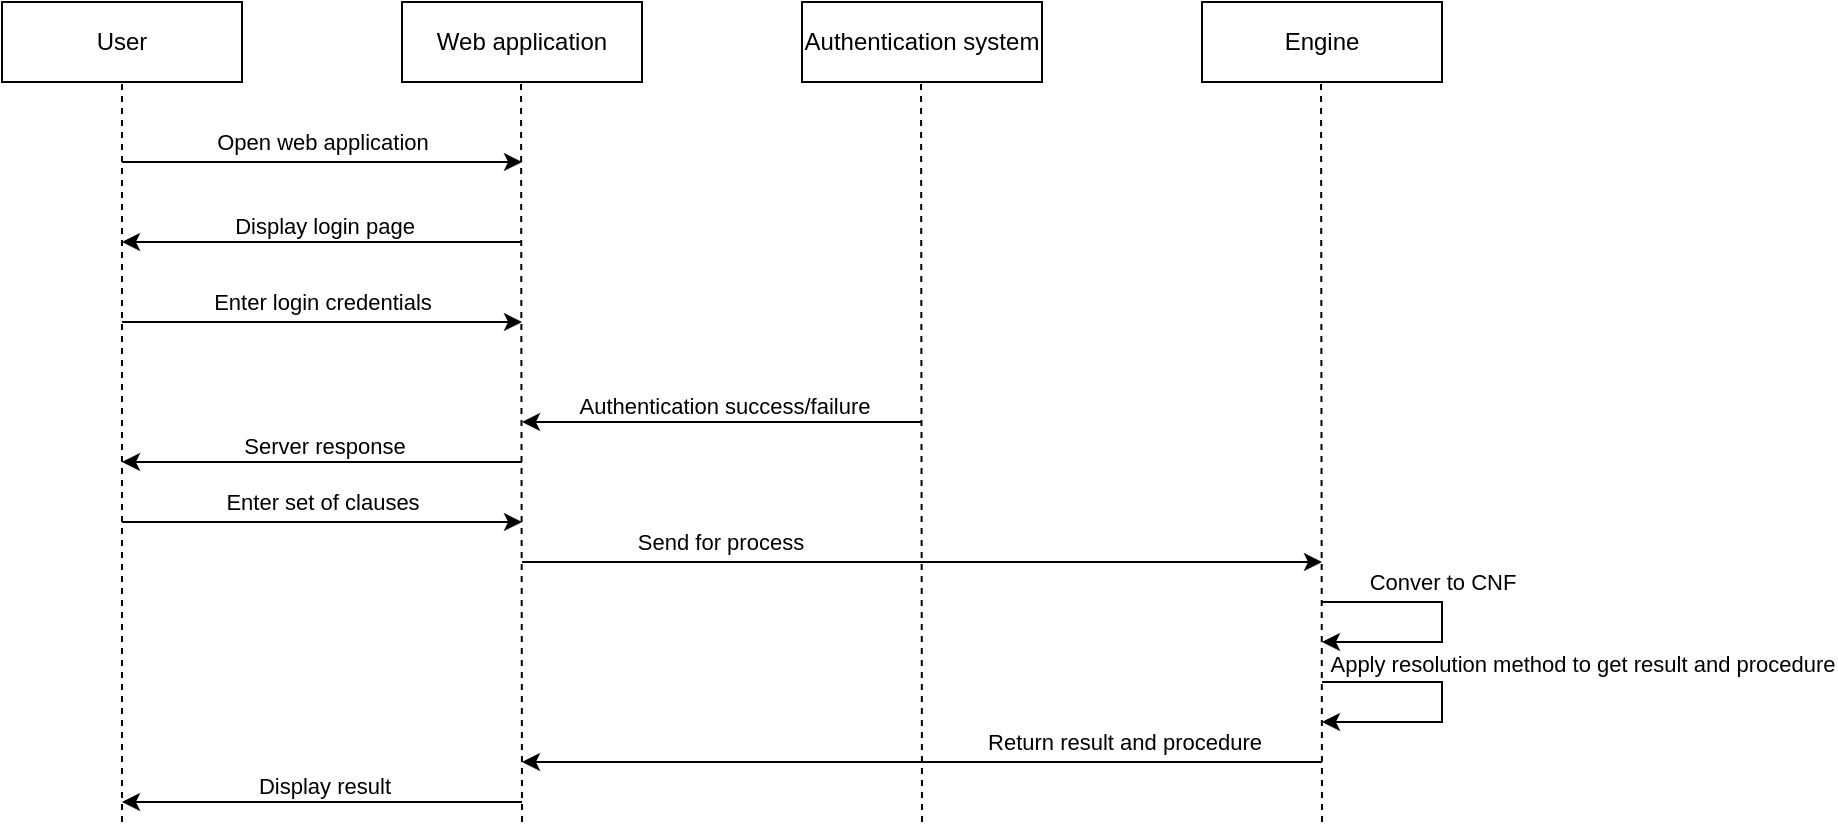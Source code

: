 <mxfile version="24.7.6">
  <diagram name="Stránka-1" id="f8GHqGh4qU0DbsrN-rdL">
    <mxGraphModel dx="1000" dy="497" grid="1" gridSize="10" guides="1" tooltips="1" connect="1" arrows="1" fold="1" page="1" pageScale="1" pageWidth="827" pageHeight="1169" math="0" shadow="0">
      <root>
        <mxCell id="0" />
        <mxCell id="1" parent="0" />
        <mxCell id="L5Kef4kt1vUkPhs64hRO-1" value="User" style="rounded=0;whiteSpace=wrap;html=1;" vertex="1" parent="1">
          <mxGeometry x="80" y="40" width="120" height="40" as="geometry" />
        </mxCell>
        <mxCell id="L5Kef4kt1vUkPhs64hRO-2" value="Web application" style="rounded=0;whiteSpace=wrap;html=1;" vertex="1" parent="1">
          <mxGeometry x="280" y="40" width="120" height="40" as="geometry" />
        </mxCell>
        <mxCell id="L5Kef4kt1vUkPhs64hRO-3" value="Authentication system" style="rounded=0;whiteSpace=wrap;html=1;" vertex="1" parent="1">
          <mxGeometry x="480" y="40" width="120" height="40" as="geometry" />
        </mxCell>
        <mxCell id="L5Kef4kt1vUkPhs64hRO-4" value="Engine" style="rounded=0;whiteSpace=wrap;html=1;" vertex="1" parent="1">
          <mxGeometry x="680" y="40" width="120" height="40" as="geometry" />
        </mxCell>
        <mxCell id="L5Kef4kt1vUkPhs64hRO-5" value="" style="endArrow=none;dashed=1;html=1;rounded=0;entryX=0.5;entryY=1;entryDx=0;entryDy=0;" edge="1" parent="1" target="L5Kef4kt1vUkPhs64hRO-1">
          <mxGeometry width="50" height="50" relative="1" as="geometry">
            <mxPoint x="140" y="450" as="sourcePoint" />
            <mxPoint x="180" y="90" as="targetPoint" />
          </mxGeometry>
        </mxCell>
        <mxCell id="L5Kef4kt1vUkPhs64hRO-6" value="" style="endArrow=none;dashed=1;html=1;rounded=0;entryX=0.5;entryY=1;entryDx=0;entryDy=0;" edge="1" parent="1">
          <mxGeometry width="50" height="50" relative="1" as="geometry">
            <mxPoint x="340" y="450" as="sourcePoint" />
            <mxPoint x="339.52" y="80" as="targetPoint" />
          </mxGeometry>
        </mxCell>
        <mxCell id="L5Kef4kt1vUkPhs64hRO-7" value="" style="endArrow=none;dashed=1;html=1;rounded=0;entryX=0.5;entryY=1;entryDx=0;entryDy=0;" edge="1" parent="1">
          <mxGeometry width="50" height="50" relative="1" as="geometry">
            <mxPoint x="540" y="450" as="sourcePoint" />
            <mxPoint x="539.52" y="80" as="targetPoint" />
          </mxGeometry>
        </mxCell>
        <mxCell id="L5Kef4kt1vUkPhs64hRO-8" value="" style="endArrow=none;dashed=1;html=1;rounded=0;entryX=0.5;entryY=1;entryDx=0;entryDy=0;" edge="1" parent="1">
          <mxGeometry width="50" height="50" relative="1" as="geometry">
            <mxPoint x="740" y="450" as="sourcePoint" />
            <mxPoint x="739.52" y="80" as="targetPoint" />
          </mxGeometry>
        </mxCell>
        <mxCell id="L5Kef4kt1vUkPhs64hRO-9" value="" style="endArrow=classic;html=1;rounded=0;" edge="1" parent="1">
          <mxGeometry width="50" height="50" relative="1" as="geometry">
            <mxPoint x="140" y="120" as="sourcePoint" />
            <mxPoint x="340" y="120" as="targetPoint" />
          </mxGeometry>
        </mxCell>
        <mxCell id="L5Kef4kt1vUkPhs64hRO-10" value="Open web application" style="edgeLabel;html=1;align=center;verticalAlign=middle;resizable=0;points=[];" vertex="1" connectable="0" parent="L5Kef4kt1vUkPhs64hRO-9">
          <mxGeometry x="-0.354" y="1" relative="1" as="geometry">
            <mxPoint x="35" y="-9" as="offset" />
          </mxGeometry>
        </mxCell>
        <mxCell id="L5Kef4kt1vUkPhs64hRO-11" value="" style="endArrow=classic;html=1;rounded=0;" edge="1" parent="1">
          <mxGeometry width="50" height="50" relative="1" as="geometry">
            <mxPoint x="340" y="160" as="sourcePoint" />
            <mxPoint x="140" y="160" as="targetPoint" />
          </mxGeometry>
        </mxCell>
        <mxCell id="L5Kef4kt1vUkPhs64hRO-12" value="Display login page" style="edgeLabel;html=1;align=center;verticalAlign=middle;resizable=0;points=[];" vertex="1" connectable="0" parent="L5Kef4kt1vUkPhs64hRO-11">
          <mxGeometry x="-0.354" y="1" relative="1" as="geometry">
            <mxPoint x="-35" y="-9" as="offset" />
          </mxGeometry>
        </mxCell>
        <mxCell id="L5Kef4kt1vUkPhs64hRO-13" value="" style="endArrow=classic;html=1;rounded=0;" edge="1" parent="1">
          <mxGeometry width="50" height="50" relative="1" as="geometry">
            <mxPoint x="140" y="200" as="sourcePoint" />
            <mxPoint x="340" y="200" as="targetPoint" />
          </mxGeometry>
        </mxCell>
        <mxCell id="L5Kef4kt1vUkPhs64hRO-14" value="Enter login credentials" style="edgeLabel;html=1;align=center;verticalAlign=middle;resizable=0;points=[];" vertex="1" connectable="0" parent="L5Kef4kt1vUkPhs64hRO-13">
          <mxGeometry x="-0.354" y="1" relative="1" as="geometry">
            <mxPoint x="35" y="-9" as="offset" />
          </mxGeometry>
        </mxCell>
        <mxCell id="L5Kef4kt1vUkPhs64hRO-15" value="" style="endArrow=classic;html=1;rounded=0;" edge="1" parent="1">
          <mxGeometry width="50" height="50" relative="1" as="geometry">
            <mxPoint x="740" y="340" as="sourcePoint" />
            <mxPoint x="740" y="360" as="targetPoint" />
            <Array as="points">
              <mxPoint x="800" y="340" />
              <mxPoint x="800" y="360" />
            </Array>
          </mxGeometry>
        </mxCell>
        <mxCell id="L5Kef4kt1vUkPhs64hRO-16" value="Conver to CNF" style="edgeLabel;html=1;align=center;verticalAlign=middle;resizable=0;points=[];" vertex="1" connectable="0" parent="L5Kef4kt1vUkPhs64hRO-15">
          <mxGeometry x="-0.354" y="1" relative="1" as="geometry">
            <mxPoint x="15" y="-9" as="offset" />
          </mxGeometry>
        </mxCell>
        <mxCell id="L5Kef4kt1vUkPhs64hRO-17" value="" style="endArrow=classic;html=1;rounded=0;" edge="1" parent="1">
          <mxGeometry width="50" height="50" relative="1" as="geometry">
            <mxPoint x="540" y="250" as="sourcePoint" />
            <mxPoint x="340" y="250" as="targetPoint" />
          </mxGeometry>
        </mxCell>
        <mxCell id="L5Kef4kt1vUkPhs64hRO-18" value="Authentication success/failure" style="edgeLabel;html=1;align=center;verticalAlign=middle;resizable=0;points=[];" vertex="1" connectable="0" parent="L5Kef4kt1vUkPhs64hRO-17">
          <mxGeometry x="-0.354" y="1" relative="1" as="geometry">
            <mxPoint x="-35" y="-9" as="offset" />
          </mxGeometry>
        </mxCell>
        <mxCell id="L5Kef4kt1vUkPhs64hRO-19" value="" style="endArrow=classic;html=1;rounded=0;" edge="1" parent="1">
          <mxGeometry width="50" height="50" relative="1" as="geometry">
            <mxPoint x="340" y="270" as="sourcePoint" />
            <mxPoint x="140" y="270" as="targetPoint" />
          </mxGeometry>
        </mxCell>
        <mxCell id="L5Kef4kt1vUkPhs64hRO-20" value="Server response" style="edgeLabel;html=1;align=center;verticalAlign=middle;resizable=0;points=[];" vertex="1" connectable="0" parent="L5Kef4kt1vUkPhs64hRO-19">
          <mxGeometry x="-0.354" y="1" relative="1" as="geometry">
            <mxPoint x="-35" y="-9" as="offset" />
          </mxGeometry>
        </mxCell>
        <mxCell id="L5Kef4kt1vUkPhs64hRO-21" value="" style="endArrow=classic;html=1;rounded=0;" edge="1" parent="1">
          <mxGeometry width="50" height="50" relative="1" as="geometry">
            <mxPoint x="140" y="300" as="sourcePoint" />
            <mxPoint x="340" y="300" as="targetPoint" />
          </mxGeometry>
        </mxCell>
        <mxCell id="L5Kef4kt1vUkPhs64hRO-22" value="Enter set of clauses" style="edgeLabel;html=1;align=center;verticalAlign=middle;resizable=0;points=[];" vertex="1" connectable="0" parent="L5Kef4kt1vUkPhs64hRO-21">
          <mxGeometry x="-0.354" y="1" relative="1" as="geometry">
            <mxPoint x="35" y="-9" as="offset" />
          </mxGeometry>
        </mxCell>
        <mxCell id="L5Kef4kt1vUkPhs64hRO-23" value="" style="endArrow=classic;html=1;rounded=0;" edge="1" parent="1">
          <mxGeometry width="50" height="50" relative="1" as="geometry">
            <mxPoint x="340" y="320" as="sourcePoint" />
            <mxPoint x="740" y="320" as="targetPoint" />
          </mxGeometry>
        </mxCell>
        <mxCell id="L5Kef4kt1vUkPhs64hRO-24" value="Send for process" style="edgeLabel;html=1;align=center;verticalAlign=middle;resizable=0;points=[];" vertex="1" connectable="0" parent="L5Kef4kt1vUkPhs64hRO-23">
          <mxGeometry x="-0.354" y="1" relative="1" as="geometry">
            <mxPoint x="-30" y="-9" as="offset" />
          </mxGeometry>
        </mxCell>
        <mxCell id="L5Kef4kt1vUkPhs64hRO-25" value="" style="endArrow=classic;html=1;rounded=0;" edge="1" parent="1">
          <mxGeometry width="50" height="50" relative="1" as="geometry">
            <mxPoint x="740" y="380" as="sourcePoint" />
            <mxPoint x="740" y="400" as="targetPoint" />
            <Array as="points">
              <mxPoint x="800" y="380" />
              <mxPoint x="800" y="400" />
            </Array>
          </mxGeometry>
        </mxCell>
        <mxCell id="L5Kef4kt1vUkPhs64hRO-26" value="Apply resolution method to get result and procedure" style="edgeLabel;html=1;align=center;verticalAlign=middle;resizable=0;points=[];" vertex="1" connectable="0" parent="L5Kef4kt1vUkPhs64hRO-25">
          <mxGeometry x="-0.354" y="1" relative="1" as="geometry">
            <mxPoint x="85" y="-8" as="offset" />
          </mxGeometry>
        </mxCell>
        <mxCell id="L5Kef4kt1vUkPhs64hRO-27" value="" style="endArrow=classic;html=1;rounded=0;" edge="1" parent="1">
          <mxGeometry width="50" height="50" relative="1" as="geometry">
            <mxPoint x="740" y="420" as="sourcePoint" />
            <mxPoint x="340" y="420" as="targetPoint" />
          </mxGeometry>
        </mxCell>
        <mxCell id="L5Kef4kt1vUkPhs64hRO-28" value="Return result and procedure" style="edgeLabel;html=1;align=center;verticalAlign=middle;resizable=0;points=[];" vertex="1" connectable="0" parent="L5Kef4kt1vUkPhs64hRO-27">
          <mxGeometry x="-0.354" y="1" relative="1" as="geometry">
            <mxPoint x="30" y="-11" as="offset" />
          </mxGeometry>
        </mxCell>
        <mxCell id="L5Kef4kt1vUkPhs64hRO-29" value="" style="endArrow=classic;html=1;rounded=0;" edge="1" parent="1">
          <mxGeometry width="50" height="50" relative="1" as="geometry">
            <mxPoint x="340" y="440" as="sourcePoint" />
            <mxPoint x="140" y="440" as="targetPoint" />
          </mxGeometry>
        </mxCell>
        <mxCell id="L5Kef4kt1vUkPhs64hRO-30" value="Display result" style="edgeLabel;html=1;align=center;verticalAlign=middle;resizable=0;points=[];" vertex="1" connectable="0" parent="L5Kef4kt1vUkPhs64hRO-29">
          <mxGeometry x="-0.354" y="1" relative="1" as="geometry">
            <mxPoint x="-35" y="-9" as="offset" />
          </mxGeometry>
        </mxCell>
      </root>
    </mxGraphModel>
  </diagram>
</mxfile>
